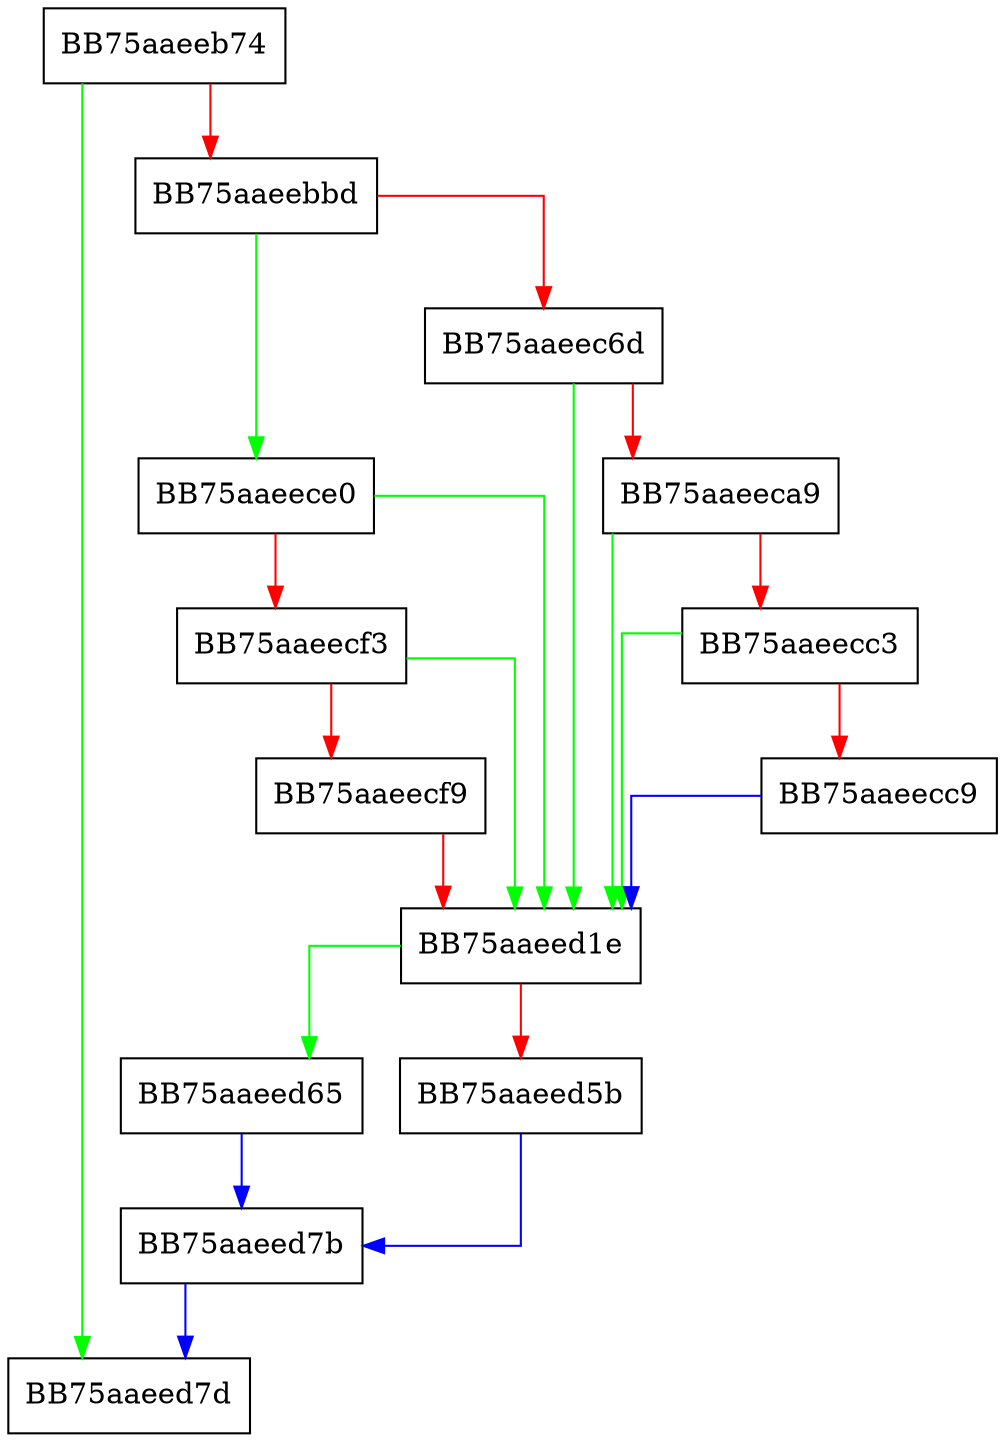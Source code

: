digraph GetDiskGeometry {
  node [shape="box"];
  graph [splines=ortho];
  BB75aaeeb74 -> BB75aaeed7d [color="green"];
  BB75aaeeb74 -> BB75aaeebbd [color="red"];
  BB75aaeebbd -> BB75aaeece0 [color="green"];
  BB75aaeebbd -> BB75aaeec6d [color="red"];
  BB75aaeec6d -> BB75aaeed1e [color="green"];
  BB75aaeec6d -> BB75aaeeca9 [color="red"];
  BB75aaeeca9 -> BB75aaeed1e [color="green"];
  BB75aaeeca9 -> BB75aaeecc3 [color="red"];
  BB75aaeecc3 -> BB75aaeed1e [color="green"];
  BB75aaeecc3 -> BB75aaeecc9 [color="red"];
  BB75aaeecc9 -> BB75aaeed1e [color="blue"];
  BB75aaeece0 -> BB75aaeed1e [color="green"];
  BB75aaeece0 -> BB75aaeecf3 [color="red"];
  BB75aaeecf3 -> BB75aaeed1e [color="green"];
  BB75aaeecf3 -> BB75aaeecf9 [color="red"];
  BB75aaeecf9 -> BB75aaeed1e [color="red"];
  BB75aaeed1e -> BB75aaeed65 [color="green"];
  BB75aaeed1e -> BB75aaeed5b [color="red"];
  BB75aaeed5b -> BB75aaeed7b [color="blue"];
  BB75aaeed65 -> BB75aaeed7b [color="blue"];
  BB75aaeed7b -> BB75aaeed7d [color="blue"];
}